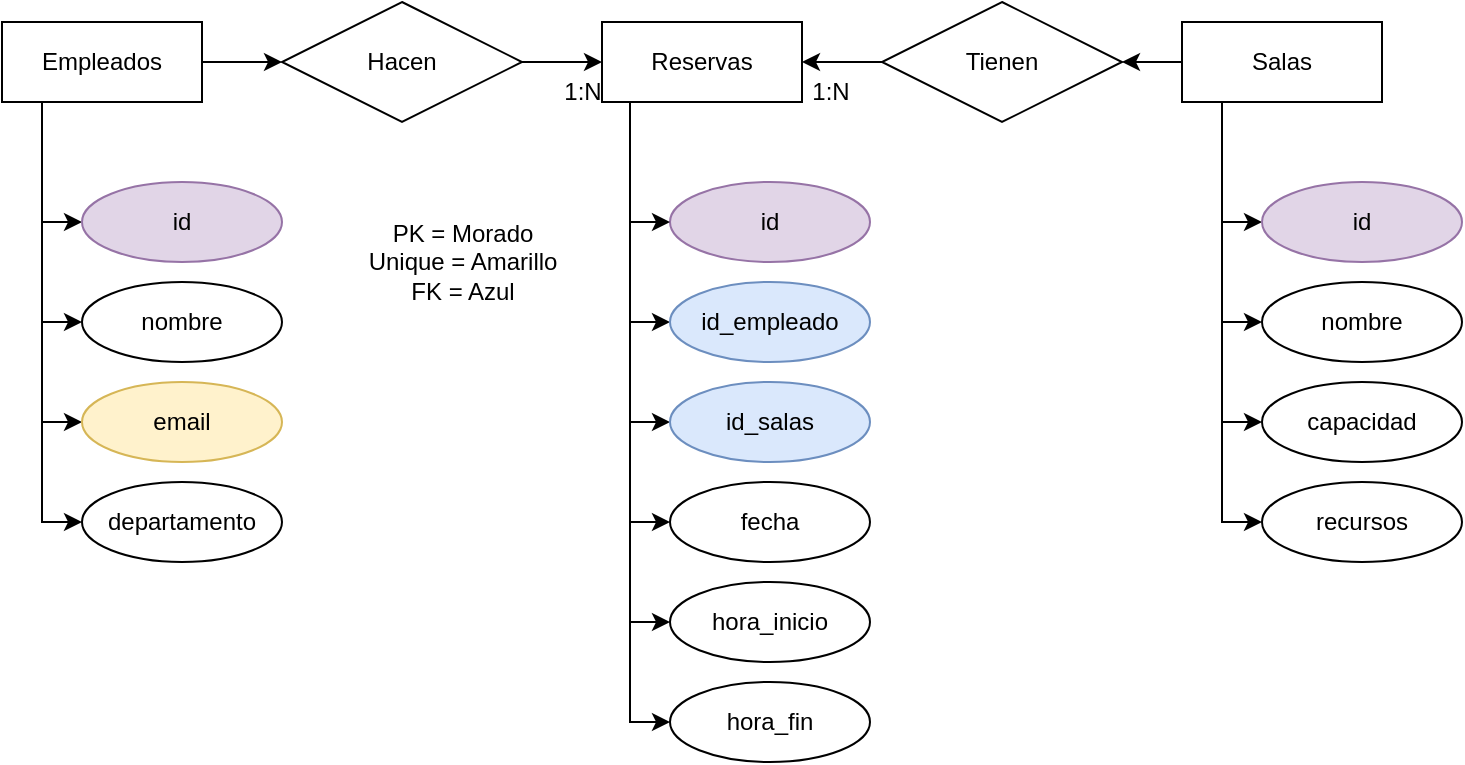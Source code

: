 <mxfile version="27.1.6">
  <diagram name="Página-1" id="aA7G0whEk6LqHKKGnS_l">
    <mxGraphModel dx="1418" dy="786" grid="1" gridSize="10" guides="1" tooltips="1" connect="1" arrows="1" fold="1" page="1" pageScale="1" pageWidth="827" pageHeight="1169" math="0" shadow="0">
      <root>
        <mxCell id="0" />
        <mxCell id="1" parent="0" />
        <mxCell id="1Hd9gCgCyr5L_aGpUj1b-4" value="id" style="ellipse;whiteSpace=wrap;html=1;align=center;fillColor=#e1d5e7;strokeColor=#9673a6;" vertex="1" parent="1">
          <mxGeometry x="414" y="300" width="100" height="40" as="geometry" />
        </mxCell>
        <mxCell id="1Hd9gCgCyr5L_aGpUj1b-30" style="edgeStyle=orthogonalEdgeStyle;rounded=0;orthogonalLoop=1;jettySize=auto;html=1;entryX=0;entryY=0.5;entryDx=0;entryDy=0;" edge="1" parent="1" source="1Hd9gCgCyr5L_aGpUj1b-5" target="1Hd9gCgCyr5L_aGpUj1b-4">
          <mxGeometry relative="1" as="geometry">
            <Array as="points">
              <mxPoint x="394" y="320" />
            </Array>
          </mxGeometry>
        </mxCell>
        <mxCell id="1Hd9gCgCyr5L_aGpUj1b-31" style="edgeStyle=orthogonalEdgeStyle;rounded=0;orthogonalLoop=1;jettySize=auto;html=1;entryX=0;entryY=0.5;entryDx=0;entryDy=0;" edge="1" parent="1" source="1Hd9gCgCyr5L_aGpUj1b-5" target="1Hd9gCgCyr5L_aGpUj1b-8">
          <mxGeometry relative="1" as="geometry">
            <Array as="points">
              <mxPoint x="394" y="370" />
            </Array>
          </mxGeometry>
        </mxCell>
        <mxCell id="1Hd9gCgCyr5L_aGpUj1b-32" style="edgeStyle=orthogonalEdgeStyle;rounded=0;orthogonalLoop=1;jettySize=auto;html=1;entryX=0;entryY=0.5;entryDx=0;entryDy=0;" edge="1" parent="1" source="1Hd9gCgCyr5L_aGpUj1b-5" target="1Hd9gCgCyr5L_aGpUj1b-9">
          <mxGeometry relative="1" as="geometry">
            <Array as="points">
              <mxPoint x="394" y="420" />
            </Array>
          </mxGeometry>
        </mxCell>
        <mxCell id="1Hd9gCgCyr5L_aGpUj1b-33" style="edgeStyle=orthogonalEdgeStyle;rounded=0;orthogonalLoop=1;jettySize=auto;html=1;entryX=0;entryY=0.5;entryDx=0;entryDy=0;" edge="1" parent="1" source="1Hd9gCgCyr5L_aGpUj1b-5" target="1Hd9gCgCyr5L_aGpUj1b-10">
          <mxGeometry relative="1" as="geometry">
            <Array as="points">
              <mxPoint x="394" y="470" />
            </Array>
          </mxGeometry>
        </mxCell>
        <mxCell id="1Hd9gCgCyr5L_aGpUj1b-34" style="edgeStyle=orthogonalEdgeStyle;rounded=0;orthogonalLoop=1;jettySize=auto;html=1;entryX=0;entryY=0.5;entryDx=0;entryDy=0;" edge="1" parent="1" source="1Hd9gCgCyr5L_aGpUj1b-5" target="1Hd9gCgCyr5L_aGpUj1b-11">
          <mxGeometry relative="1" as="geometry">
            <Array as="points">
              <mxPoint x="394" y="520" />
            </Array>
          </mxGeometry>
        </mxCell>
        <mxCell id="1Hd9gCgCyr5L_aGpUj1b-35" style="edgeStyle=orthogonalEdgeStyle;rounded=0;orthogonalLoop=1;jettySize=auto;html=1;entryX=0;entryY=0.5;entryDx=0;entryDy=0;" edge="1" parent="1" source="1Hd9gCgCyr5L_aGpUj1b-5" target="1Hd9gCgCyr5L_aGpUj1b-12">
          <mxGeometry relative="1" as="geometry">
            <Array as="points">
              <mxPoint x="394" y="570" />
            </Array>
          </mxGeometry>
        </mxCell>
        <mxCell id="1Hd9gCgCyr5L_aGpUj1b-5" value="Reservas" style="whiteSpace=wrap;html=1;align=center;" vertex="1" parent="1">
          <mxGeometry x="380" y="220" width="100" height="40" as="geometry" />
        </mxCell>
        <mxCell id="1Hd9gCgCyr5L_aGpUj1b-26" value="" style="edgeStyle=orthogonalEdgeStyle;rounded=0;orthogonalLoop=1;jettySize=auto;html=1;" edge="1" parent="1" source="1Hd9gCgCyr5L_aGpUj1b-6" target="1Hd9gCgCyr5L_aGpUj1b-22">
          <mxGeometry relative="1" as="geometry" />
        </mxCell>
        <mxCell id="1Hd9gCgCyr5L_aGpUj1b-36" style="edgeStyle=orthogonalEdgeStyle;rounded=0;orthogonalLoop=1;jettySize=auto;html=1;entryX=0;entryY=0.5;entryDx=0;entryDy=0;" edge="1" parent="1" source="1Hd9gCgCyr5L_aGpUj1b-6" target="1Hd9gCgCyr5L_aGpUj1b-13">
          <mxGeometry relative="1" as="geometry">
            <Array as="points">
              <mxPoint x="690" y="320" />
            </Array>
          </mxGeometry>
        </mxCell>
        <mxCell id="1Hd9gCgCyr5L_aGpUj1b-37" style="edgeStyle=orthogonalEdgeStyle;rounded=0;orthogonalLoop=1;jettySize=auto;html=1;entryX=0;entryY=0.5;entryDx=0;entryDy=0;" edge="1" parent="1" source="1Hd9gCgCyr5L_aGpUj1b-6" target="1Hd9gCgCyr5L_aGpUj1b-14">
          <mxGeometry relative="1" as="geometry">
            <Array as="points">
              <mxPoint x="690" y="370" />
            </Array>
          </mxGeometry>
        </mxCell>
        <mxCell id="1Hd9gCgCyr5L_aGpUj1b-38" style="edgeStyle=orthogonalEdgeStyle;rounded=0;orthogonalLoop=1;jettySize=auto;html=1;entryX=0;entryY=0.5;entryDx=0;entryDy=0;" edge="1" parent="1" source="1Hd9gCgCyr5L_aGpUj1b-6" target="1Hd9gCgCyr5L_aGpUj1b-15">
          <mxGeometry relative="1" as="geometry">
            <Array as="points">
              <mxPoint x="690" y="420" />
            </Array>
          </mxGeometry>
        </mxCell>
        <mxCell id="1Hd9gCgCyr5L_aGpUj1b-39" style="edgeStyle=orthogonalEdgeStyle;rounded=0;orthogonalLoop=1;jettySize=auto;html=1;entryX=0;entryY=0.5;entryDx=0;entryDy=0;" edge="1" parent="1" source="1Hd9gCgCyr5L_aGpUj1b-6" target="1Hd9gCgCyr5L_aGpUj1b-16">
          <mxGeometry relative="1" as="geometry">
            <Array as="points">
              <mxPoint x="690" y="470" />
            </Array>
          </mxGeometry>
        </mxCell>
        <mxCell id="1Hd9gCgCyr5L_aGpUj1b-6" value="Salas" style="whiteSpace=wrap;html=1;align=center;" vertex="1" parent="1">
          <mxGeometry x="670" y="220" width="100" height="40" as="geometry" />
        </mxCell>
        <mxCell id="1Hd9gCgCyr5L_aGpUj1b-24" value="" style="edgeStyle=orthogonalEdgeStyle;rounded=0;orthogonalLoop=1;jettySize=auto;html=1;" edge="1" parent="1" source="1Hd9gCgCyr5L_aGpUj1b-7" target="1Hd9gCgCyr5L_aGpUj1b-21">
          <mxGeometry relative="1" as="geometry" />
        </mxCell>
        <mxCell id="1Hd9gCgCyr5L_aGpUj1b-40" style="edgeStyle=orthogonalEdgeStyle;rounded=0;orthogonalLoop=1;jettySize=auto;html=1;entryX=0;entryY=0.5;entryDx=0;entryDy=0;" edge="1" parent="1" source="1Hd9gCgCyr5L_aGpUj1b-7" target="1Hd9gCgCyr5L_aGpUj1b-17">
          <mxGeometry relative="1" as="geometry">
            <Array as="points">
              <mxPoint x="100" y="320" />
            </Array>
          </mxGeometry>
        </mxCell>
        <mxCell id="1Hd9gCgCyr5L_aGpUj1b-41" style="edgeStyle=orthogonalEdgeStyle;rounded=0;orthogonalLoop=1;jettySize=auto;html=1;entryX=0;entryY=0.5;entryDx=0;entryDy=0;" edge="1" parent="1" source="1Hd9gCgCyr5L_aGpUj1b-7" target="1Hd9gCgCyr5L_aGpUj1b-18">
          <mxGeometry relative="1" as="geometry">
            <Array as="points">
              <mxPoint x="100" y="370" />
            </Array>
          </mxGeometry>
        </mxCell>
        <mxCell id="1Hd9gCgCyr5L_aGpUj1b-42" style="edgeStyle=orthogonalEdgeStyle;rounded=0;orthogonalLoop=1;jettySize=auto;html=1;entryX=0;entryY=0.5;entryDx=0;entryDy=0;" edge="1" parent="1" source="1Hd9gCgCyr5L_aGpUj1b-7" target="1Hd9gCgCyr5L_aGpUj1b-19">
          <mxGeometry relative="1" as="geometry">
            <Array as="points">
              <mxPoint x="100" y="420" />
            </Array>
          </mxGeometry>
        </mxCell>
        <mxCell id="1Hd9gCgCyr5L_aGpUj1b-43" style="edgeStyle=orthogonalEdgeStyle;rounded=0;orthogonalLoop=1;jettySize=auto;html=1;entryX=0;entryY=0.5;entryDx=0;entryDy=0;" edge="1" parent="1" source="1Hd9gCgCyr5L_aGpUj1b-7" target="1Hd9gCgCyr5L_aGpUj1b-20">
          <mxGeometry relative="1" as="geometry">
            <Array as="points">
              <mxPoint x="100" y="470" />
            </Array>
          </mxGeometry>
        </mxCell>
        <mxCell id="1Hd9gCgCyr5L_aGpUj1b-7" value="Empleados" style="whiteSpace=wrap;html=1;align=center;" vertex="1" parent="1">
          <mxGeometry x="80" y="220" width="100" height="40" as="geometry" />
        </mxCell>
        <mxCell id="1Hd9gCgCyr5L_aGpUj1b-8" value="id_empleado" style="ellipse;whiteSpace=wrap;html=1;align=center;fillColor=#dae8fc;strokeColor=#6c8ebf;" vertex="1" parent="1">
          <mxGeometry x="414" y="350" width="100" height="40" as="geometry" />
        </mxCell>
        <mxCell id="1Hd9gCgCyr5L_aGpUj1b-9" value="id_salas" style="ellipse;whiteSpace=wrap;html=1;align=center;fillColor=#dae8fc;strokeColor=#6c8ebf;" vertex="1" parent="1">
          <mxGeometry x="414" y="400" width="100" height="40" as="geometry" />
        </mxCell>
        <mxCell id="1Hd9gCgCyr5L_aGpUj1b-10" value="fecha" style="ellipse;whiteSpace=wrap;html=1;align=center;" vertex="1" parent="1">
          <mxGeometry x="414" y="450" width="100" height="40" as="geometry" />
        </mxCell>
        <mxCell id="1Hd9gCgCyr5L_aGpUj1b-11" value="hora_inicio" style="ellipse;whiteSpace=wrap;html=1;align=center;" vertex="1" parent="1">
          <mxGeometry x="414" y="500" width="100" height="40" as="geometry" />
        </mxCell>
        <mxCell id="1Hd9gCgCyr5L_aGpUj1b-12" value="hora_fin" style="ellipse;whiteSpace=wrap;html=1;align=center;" vertex="1" parent="1">
          <mxGeometry x="414" y="550" width="100" height="40" as="geometry" />
        </mxCell>
        <mxCell id="1Hd9gCgCyr5L_aGpUj1b-13" value="id" style="ellipse;whiteSpace=wrap;html=1;align=center;fillColor=#e1d5e7;strokeColor=#9673a6;" vertex="1" parent="1">
          <mxGeometry x="710" y="300" width="100" height="40" as="geometry" />
        </mxCell>
        <mxCell id="1Hd9gCgCyr5L_aGpUj1b-14" value="nombre" style="ellipse;whiteSpace=wrap;html=1;align=center;" vertex="1" parent="1">
          <mxGeometry x="710" y="350" width="100" height="40" as="geometry" />
        </mxCell>
        <mxCell id="1Hd9gCgCyr5L_aGpUj1b-15" value="capacidad" style="ellipse;whiteSpace=wrap;html=1;align=center;" vertex="1" parent="1">
          <mxGeometry x="710" y="400" width="100" height="40" as="geometry" />
        </mxCell>
        <mxCell id="1Hd9gCgCyr5L_aGpUj1b-16" value="recursos" style="ellipse;whiteSpace=wrap;html=1;align=center;" vertex="1" parent="1">
          <mxGeometry x="710" y="450" width="100" height="40" as="geometry" />
        </mxCell>
        <mxCell id="1Hd9gCgCyr5L_aGpUj1b-17" value="id" style="ellipse;whiteSpace=wrap;html=1;align=center;fillColor=#e1d5e7;strokeColor=#9673a6;" vertex="1" parent="1">
          <mxGeometry x="120" y="300" width="100" height="40" as="geometry" />
        </mxCell>
        <mxCell id="1Hd9gCgCyr5L_aGpUj1b-18" value="nombre" style="ellipse;whiteSpace=wrap;html=1;align=center;" vertex="1" parent="1">
          <mxGeometry x="120" y="350" width="100" height="40" as="geometry" />
        </mxCell>
        <mxCell id="1Hd9gCgCyr5L_aGpUj1b-19" value="email" style="ellipse;whiteSpace=wrap;html=1;align=center;fillColor=#fff2cc;strokeColor=#d6b656;" vertex="1" parent="1">
          <mxGeometry x="120" y="400" width="100" height="40" as="geometry" />
        </mxCell>
        <mxCell id="1Hd9gCgCyr5L_aGpUj1b-20" value="departamento" style="ellipse;whiteSpace=wrap;html=1;align=center;" vertex="1" parent="1">
          <mxGeometry x="120" y="450" width="100" height="40" as="geometry" />
        </mxCell>
        <mxCell id="1Hd9gCgCyr5L_aGpUj1b-25" value="" style="edgeStyle=orthogonalEdgeStyle;rounded=0;orthogonalLoop=1;jettySize=auto;html=1;" edge="1" parent="1" source="1Hd9gCgCyr5L_aGpUj1b-21" target="1Hd9gCgCyr5L_aGpUj1b-5">
          <mxGeometry relative="1" as="geometry" />
        </mxCell>
        <mxCell id="1Hd9gCgCyr5L_aGpUj1b-21" value="Hacen" style="shape=rhombus;perimeter=rhombusPerimeter;whiteSpace=wrap;html=1;align=center;" vertex="1" parent="1">
          <mxGeometry x="220" y="210" width="120" height="60" as="geometry" />
        </mxCell>
        <mxCell id="1Hd9gCgCyr5L_aGpUj1b-27" value="" style="edgeStyle=orthogonalEdgeStyle;rounded=0;orthogonalLoop=1;jettySize=auto;html=1;" edge="1" parent="1" source="1Hd9gCgCyr5L_aGpUj1b-22" target="1Hd9gCgCyr5L_aGpUj1b-5">
          <mxGeometry relative="1" as="geometry" />
        </mxCell>
        <mxCell id="1Hd9gCgCyr5L_aGpUj1b-22" value="Tienen" style="shape=rhombus;perimeter=rhombusPerimeter;whiteSpace=wrap;html=1;align=center;" vertex="1" parent="1">
          <mxGeometry x="520" y="210" width="120" height="60" as="geometry" />
        </mxCell>
        <mxCell id="1Hd9gCgCyr5L_aGpUj1b-23" value="PK = Morado&lt;br&gt;Unique = Amarillo&lt;br&gt;FK = Azul" style="text;html=1;align=center;verticalAlign=middle;resizable=0;points=[];autosize=1;strokeColor=none;fillColor=none;" vertex="1" parent="1">
          <mxGeometry x="250" y="310" width="120" height="60" as="geometry" />
        </mxCell>
        <mxCell id="1Hd9gCgCyr5L_aGpUj1b-28" value="1:N" style="text;html=1;align=center;verticalAlign=middle;resizable=0;points=[];autosize=1;strokeColor=none;fillColor=none;" vertex="1" parent="1">
          <mxGeometry x="474" y="240" width="40" height="30" as="geometry" />
        </mxCell>
        <mxCell id="1Hd9gCgCyr5L_aGpUj1b-29" value="1:N" style="text;html=1;align=center;verticalAlign=middle;resizable=0;points=[];autosize=1;strokeColor=none;fillColor=none;" vertex="1" parent="1">
          <mxGeometry x="350" y="240" width="40" height="30" as="geometry" />
        </mxCell>
      </root>
    </mxGraphModel>
  </diagram>
</mxfile>
